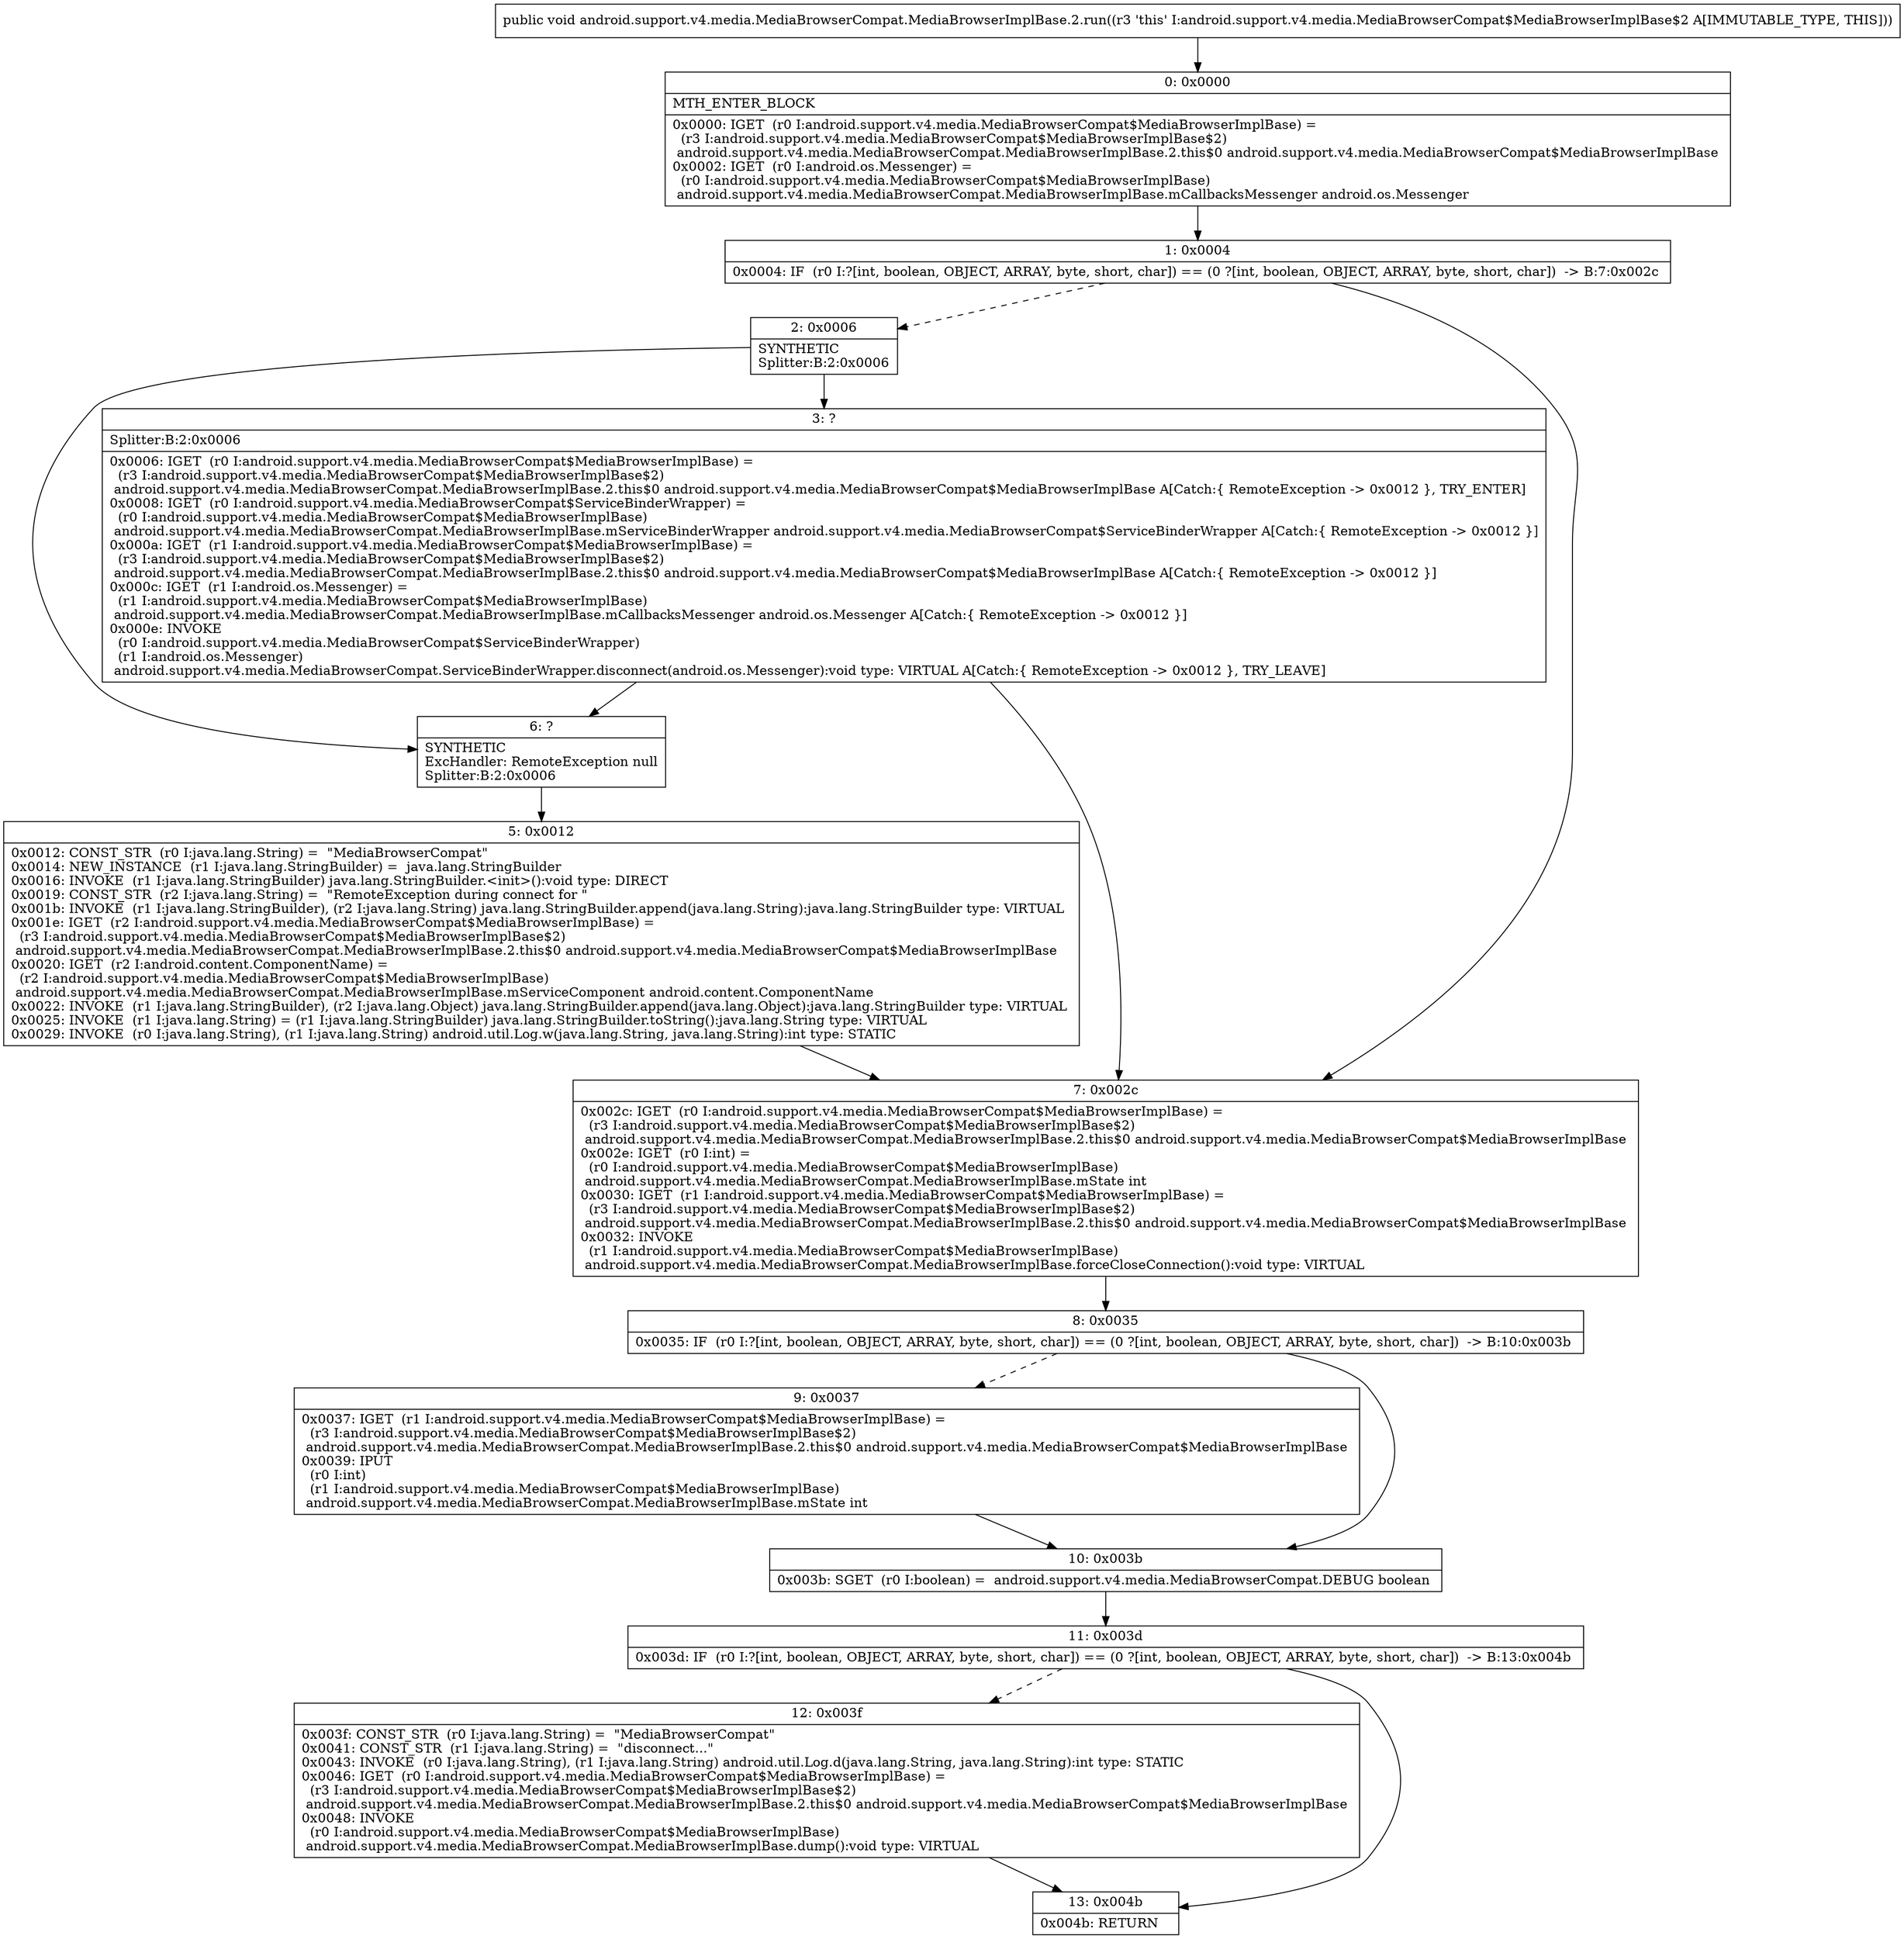 digraph "CFG forandroid.support.v4.media.MediaBrowserCompat.MediaBrowserImplBase.2.run()V" {
Node_0 [shape=record,label="{0\:\ 0x0000|MTH_ENTER_BLOCK\l|0x0000: IGET  (r0 I:android.support.v4.media.MediaBrowserCompat$MediaBrowserImplBase) = \l  (r3 I:android.support.v4.media.MediaBrowserCompat$MediaBrowserImplBase$2)\l android.support.v4.media.MediaBrowserCompat.MediaBrowserImplBase.2.this$0 android.support.v4.media.MediaBrowserCompat$MediaBrowserImplBase \l0x0002: IGET  (r0 I:android.os.Messenger) = \l  (r0 I:android.support.v4.media.MediaBrowserCompat$MediaBrowserImplBase)\l android.support.v4.media.MediaBrowserCompat.MediaBrowserImplBase.mCallbacksMessenger android.os.Messenger \l}"];
Node_1 [shape=record,label="{1\:\ 0x0004|0x0004: IF  (r0 I:?[int, boolean, OBJECT, ARRAY, byte, short, char]) == (0 ?[int, boolean, OBJECT, ARRAY, byte, short, char])  \-\> B:7:0x002c \l}"];
Node_2 [shape=record,label="{2\:\ 0x0006|SYNTHETIC\lSplitter:B:2:0x0006\l}"];
Node_3 [shape=record,label="{3\:\ ?|Splitter:B:2:0x0006\l|0x0006: IGET  (r0 I:android.support.v4.media.MediaBrowserCompat$MediaBrowserImplBase) = \l  (r3 I:android.support.v4.media.MediaBrowserCompat$MediaBrowserImplBase$2)\l android.support.v4.media.MediaBrowserCompat.MediaBrowserImplBase.2.this$0 android.support.v4.media.MediaBrowserCompat$MediaBrowserImplBase A[Catch:\{ RemoteException \-\> 0x0012 \}, TRY_ENTER]\l0x0008: IGET  (r0 I:android.support.v4.media.MediaBrowserCompat$ServiceBinderWrapper) = \l  (r0 I:android.support.v4.media.MediaBrowserCompat$MediaBrowserImplBase)\l android.support.v4.media.MediaBrowserCompat.MediaBrowserImplBase.mServiceBinderWrapper android.support.v4.media.MediaBrowserCompat$ServiceBinderWrapper A[Catch:\{ RemoteException \-\> 0x0012 \}]\l0x000a: IGET  (r1 I:android.support.v4.media.MediaBrowserCompat$MediaBrowserImplBase) = \l  (r3 I:android.support.v4.media.MediaBrowserCompat$MediaBrowserImplBase$2)\l android.support.v4.media.MediaBrowserCompat.MediaBrowserImplBase.2.this$0 android.support.v4.media.MediaBrowserCompat$MediaBrowserImplBase A[Catch:\{ RemoteException \-\> 0x0012 \}]\l0x000c: IGET  (r1 I:android.os.Messenger) = \l  (r1 I:android.support.v4.media.MediaBrowserCompat$MediaBrowserImplBase)\l android.support.v4.media.MediaBrowserCompat.MediaBrowserImplBase.mCallbacksMessenger android.os.Messenger A[Catch:\{ RemoteException \-\> 0x0012 \}]\l0x000e: INVOKE  \l  (r0 I:android.support.v4.media.MediaBrowserCompat$ServiceBinderWrapper)\l  (r1 I:android.os.Messenger)\l android.support.v4.media.MediaBrowserCompat.ServiceBinderWrapper.disconnect(android.os.Messenger):void type: VIRTUAL A[Catch:\{ RemoteException \-\> 0x0012 \}, TRY_LEAVE]\l}"];
Node_5 [shape=record,label="{5\:\ 0x0012|0x0012: CONST_STR  (r0 I:java.lang.String) =  \"MediaBrowserCompat\" \l0x0014: NEW_INSTANCE  (r1 I:java.lang.StringBuilder) =  java.lang.StringBuilder \l0x0016: INVOKE  (r1 I:java.lang.StringBuilder) java.lang.StringBuilder.\<init\>():void type: DIRECT \l0x0019: CONST_STR  (r2 I:java.lang.String) =  \"RemoteException during connect for \" \l0x001b: INVOKE  (r1 I:java.lang.StringBuilder), (r2 I:java.lang.String) java.lang.StringBuilder.append(java.lang.String):java.lang.StringBuilder type: VIRTUAL \l0x001e: IGET  (r2 I:android.support.v4.media.MediaBrowserCompat$MediaBrowserImplBase) = \l  (r3 I:android.support.v4.media.MediaBrowserCompat$MediaBrowserImplBase$2)\l android.support.v4.media.MediaBrowserCompat.MediaBrowserImplBase.2.this$0 android.support.v4.media.MediaBrowserCompat$MediaBrowserImplBase \l0x0020: IGET  (r2 I:android.content.ComponentName) = \l  (r2 I:android.support.v4.media.MediaBrowserCompat$MediaBrowserImplBase)\l android.support.v4.media.MediaBrowserCompat.MediaBrowserImplBase.mServiceComponent android.content.ComponentName \l0x0022: INVOKE  (r1 I:java.lang.StringBuilder), (r2 I:java.lang.Object) java.lang.StringBuilder.append(java.lang.Object):java.lang.StringBuilder type: VIRTUAL \l0x0025: INVOKE  (r1 I:java.lang.String) = (r1 I:java.lang.StringBuilder) java.lang.StringBuilder.toString():java.lang.String type: VIRTUAL \l0x0029: INVOKE  (r0 I:java.lang.String), (r1 I:java.lang.String) android.util.Log.w(java.lang.String, java.lang.String):int type: STATIC \l}"];
Node_6 [shape=record,label="{6\:\ ?|SYNTHETIC\lExcHandler: RemoteException null\lSplitter:B:2:0x0006\l}"];
Node_7 [shape=record,label="{7\:\ 0x002c|0x002c: IGET  (r0 I:android.support.v4.media.MediaBrowserCompat$MediaBrowserImplBase) = \l  (r3 I:android.support.v4.media.MediaBrowserCompat$MediaBrowserImplBase$2)\l android.support.v4.media.MediaBrowserCompat.MediaBrowserImplBase.2.this$0 android.support.v4.media.MediaBrowserCompat$MediaBrowserImplBase \l0x002e: IGET  (r0 I:int) = \l  (r0 I:android.support.v4.media.MediaBrowserCompat$MediaBrowserImplBase)\l android.support.v4.media.MediaBrowserCompat.MediaBrowserImplBase.mState int \l0x0030: IGET  (r1 I:android.support.v4.media.MediaBrowserCompat$MediaBrowserImplBase) = \l  (r3 I:android.support.v4.media.MediaBrowserCompat$MediaBrowserImplBase$2)\l android.support.v4.media.MediaBrowserCompat.MediaBrowserImplBase.2.this$0 android.support.v4.media.MediaBrowserCompat$MediaBrowserImplBase \l0x0032: INVOKE  \l  (r1 I:android.support.v4.media.MediaBrowserCompat$MediaBrowserImplBase)\l android.support.v4.media.MediaBrowserCompat.MediaBrowserImplBase.forceCloseConnection():void type: VIRTUAL \l}"];
Node_8 [shape=record,label="{8\:\ 0x0035|0x0035: IF  (r0 I:?[int, boolean, OBJECT, ARRAY, byte, short, char]) == (0 ?[int, boolean, OBJECT, ARRAY, byte, short, char])  \-\> B:10:0x003b \l}"];
Node_9 [shape=record,label="{9\:\ 0x0037|0x0037: IGET  (r1 I:android.support.v4.media.MediaBrowserCompat$MediaBrowserImplBase) = \l  (r3 I:android.support.v4.media.MediaBrowserCompat$MediaBrowserImplBase$2)\l android.support.v4.media.MediaBrowserCompat.MediaBrowserImplBase.2.this$0 android.support.v4.media.MediaBrowserCompat$MediaBrowserImplBase \l0x0039: IPUT  \l  (r0 I:int)\l  (r1 I:android.support.v4.media.MediaBrowserCompat$MediaBrowserImplBase)\l android.support.v4.media.MediaBrowserCompat.MediaBrowserImplBase.mState int \l}"];
Node_10 [shape=record,label="{10\:\ 0x003b|0x003b: SGET  (r0 I:boolean) =  android.support.v4.media.MediaBrowserCompat.DEBUG boolean \l}"];
Node_11 [shape=record,label="{11\:\ 0x003d|0x003d: IF  (r0 I:?[int, boolean, OBJECT, ARRAY, byte, short, char]) == (0 ?[int, boolean, OBJECT, ARRAY, byte, short, char])  \-\> B:13:0x004b \l}"];
Node_12 [shape=record,label="{12\:\ 0x003f|0x003f: CONST_STR  (r0 I:java.lang.String) =  \"MediaBrowserCompat\" \l0x0041: CONST_STR  (r1 I:java.lang.String) =  \"disconnect...\" \l0x0043: INVOKE  (r0 I:java.lang.String), (r1 I:java.lang.String) android.util.Log.d(java.lang.String, java.lang.String):int type: STATIC \l0x0046: IGET  (r0 I:android.support.v4.media.MediaBrowserCompat$MediaBrowserImplBase) = \l  (r3 I:android.support.v4.media.MediaBrowserCompat$MediaBrowserImplBase$2)\l android.support.v4.media.MediaBrowserCompat.MediaBrowserImplBase.2.this$0 android.support.v4.media.MediaBrowserCompat$MediaBrowserImplBase \l0x0048: INVOKE  \l  (r0 I:android.support.v4.media.MediaBrowserCompat$MediaBrowserImplBase)\l android.support.v4.media.MediaBrowserCompat.MediaBrowserImplBase.dump():void type: VIRTUAL \l}"];
Node_13 [shape=record,label="{13\:\ 0x004b|0x004b: RETURN   \l}"];
MethodNode[shape=record,label="{public void android.support.v4.media.MediaBrowserCompat.MediaBrowserImplBase.2.run((r3 'this' I:android.support.v4.media.MediaBrowserCompat$MediaBrowserImplBase$2 A[IMMUTABLE_TYPE, THIS])) }"];
MethodNode -> Node_0;
Node_0 -> Node_1;
Node_1 -> Node_2[style=dashed];
Node_1 -> Node_7;
Node_2 -> Node_3;
Node_2 -> Node_6;
Node_3 -> Node_6;
Node_3 -> Node_7;
Node_5 -> Node_7;
Node_6 -> Node_5;
Node_7 -> Node_8;
Node_8 -> Node_9[style=dashed];
Node_8 -> Node_10;
Node_9 -> Node_10;
Node_10 -> Node_11;
Node_11 -> Node_12[style=dashed];
Node_11 -> Node_13;
Node_12 -> Node_13;
}

